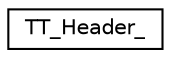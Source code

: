 digraph "Graphical Class Hierarchy"
{
 // LATEX_PDF_SIZE
  edge [fontname="Helvetica",fontsize="10",labelfontname="Helvetica",labelfontsize="10"];
  node [fontname="Helvetica",fontsize="10",shape=record];
  rankdir="LR";
  Node0 [label="TT_Header_",height=0.2,width=0.4,color="black", fillcolor="white", style="filled",URL="$d0/d17/structTT__Header__.html",tooltip=" "];
}
